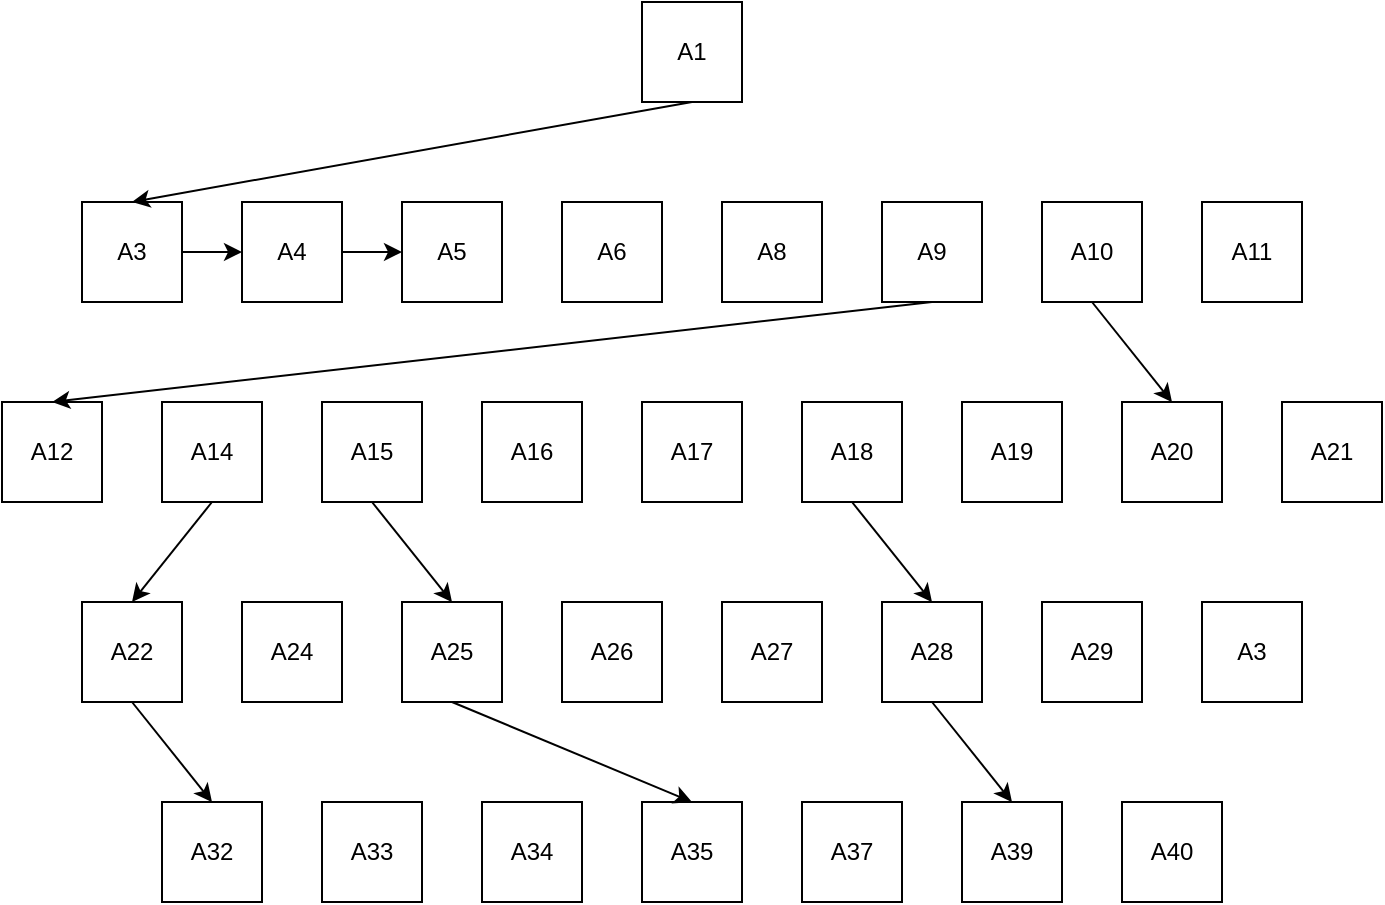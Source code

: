 <mxfile version="15.7.1" type="github">
  <diagram id="pqvs_DR59SyMPePzqnv_" name="Page-1">
    <mxGraphModel dx="1504" dy="575" grid="1" gridSize="10" guides="1" tooltips="1" connect="1" arrows="1" fold="1" page="1" pageScale="1" pageWidth="2336" pageHeight="1654" math="0" shadow="0">
      <root>
        <mxCell id="0" />
        <mxCell id="1" parent="0" />
        <mxCell id="ofF9UcVz3urmuUXSZ8fn-1" value="A1" style="whiteSpace=wrap;html=1;aspect=fixed;" vertex="1" parent="1">
          <mxGeometry x="340" y="140" width="50" height="50" as="geometry" />
        </mxCell>
        <mxCell id="ofF9UcVz3urmuUXSZ8fn-2" value="A3" style="whiteSpace=wrap;html=1;aspect=fixed;" vertex="1" parent="1">
          <mxGeometry x="60" y="240" width="50" height="50" as="geometry" />
        </mxCell>
        <mxCell id="ofF9UcVz3urmuUXSZ8fn-3" value="A9" style="whiteSpace=wrap;html=1;aspect=fixed;" vertex="1" parent="1">
          <mxGeometry x="460" y="240" width="50" height="50" as="geometry" />
        </mxCell>
        <mxCell id="ofF9UcVz3urmuUXSZ8fn-4" value="A10" style="whiteSpace=wrap;html=1;aspect=fixed;" vertex="1" parent="1">
          <mxGeometry x="540" y="240" width="50" height="50" as="geometry" />
        </mxCell>
        <mxCell id="ofF9UcVz3urmuUXSZ8fn-5" value="A11" style="whiteSpace=wrap;html=1;aspect=fixed;" vertex="1" parent="1">
          <mxGeometry x="620" y="240" width="50" height="50" as="geometry" />
        </mxCell>
        <mxCell id="ofF9UcVz3urmuUXSZ8fn-6" value="A8" style="whiteSpace=wrap;html=1;aspect=fixed;" vertex="1" parent="1">
          <mxGeometry x="380" y="240" width="50" height="50" as="geometry" />
        </mxCell>
        <mxCell id="ofF9UcVz3urmuUXSZ8fn-7" value="A6" style="whiteSpace=wrap;html=1;aspect=fixed;" vertex="1" parent="1">
          <mxGeometry x="300" y="240" width="50" height="50" as="geometry" />
        </mxCell>
        <mxCell id="ofF9UcVz3urmuUXSZ8fn-8" value="A5" style="whiteSpace=wrap;html=1;aspect=fixed;" vertex="1" parent="1">
          <mxGeometry x="220" y="240" width="50" height="50" as="geometry" />
        </mxCell>
        <mxCell id="ofF9UcVz3urmuUXSZ8fn-9" value="A4" style="whiteSpace=wrap;html=1;aspect=fixed;" vertex="1" parent="1">
          <mxGeometry x="140" y="240" width="50" height="50" as="geometry" />
        </mxCell>
        <mxCell id="ofF9UcVz3urmuUXSZ8fn-20" value="A21" style="whiteSpace=wrap;html=1;aspect=fixed;" vertex="1" parent="1">
          <mxGeometry x="660" y="340" width="50" height="50" as="geometry" />
        </mxCell>
        <mxCell id="ofF9UcVz3urmuUXSZ8fn-21" value="A12" style="whiteSpace=wrap;html=1;aspect=fixed;" vertex="1" parent="1">
          <mxGeometry x="20" y="340" width="50" height="50" as="geometry" />
        </mxCell>
        <mxCell id="ofF9UcVz3urmuUXSZ8fn-22" value="A14" style="whiteSpace=wrap;html=1;aspect=fixed;" vertex="1" parent="1">
          <mxGeometry x="100" y="340" width="50" height="50" as="geometry" />
        </mxCell>
        <mxCell id="ofF9UcVz3urmuUXSZ8fn-23" value="A15" style="whiteSpace=wrap;html=1;aspect=fixed;" vertex="1" parent="1">
          <mxGeometry x="180" y="340" width="50" height="50" as="geometry" />
        </mxCell>
        <mxCell id="ofF9UcVz3urmuUXSZ8fn-24" value="A20" style="whiteSpace=wrap;html=1;aspect=fixed;" vertex="1" parent="1">
          <mxGeometry x="580" y="340" width="50" height="50" as="geometry" />
        </mxCell>
        <mxCell id="ofF9UcVz3urmuUXSZ8fn-25" value="A19" style="whiteSpace=wrap;html=1;aspect=fixed;" vertex="1" parent="1">
          <mxGeometry x="500" y="340" width="50" height="50" as="geometry" />
        </mxCell>
        <mxCell id="ofF9UcVz3urmuUXSZ8fn-26" value="A18" style="whiteSpace=wrap;html=1;aspect=fixed;" vertex="1" parent="1">
          <mxGeometry x="420" y="340" width="50" height="50" as="geometry" />
        </mxCell>
        <mxCell id="ofF9UcVz3urmuUXSZ8fn-27" value="A17" style="whiteSpace=wrap;html=1;aspect=fixed;" vertex="1" parent="1">
          <mxGeometry x="340" y="340" width="50" height="50" as="geometry" />
        </mxCell>
        <mxCell id="ofF9UcVz3urmuUXSZ8fn-28" value="A16" style="whiteSpace=wrap;html=1;aspect=fixed;" vertex="1" parent="1">
          <mxGeometry x="260" y="340" width="50" height="50" as="geometry" />
        </mxCell>
        <mxCell id="ofF9UcVz3urmuUXSZ8fn-38" value="A22" style="whiteSpace=wrap;html=1;aspect=fixed;" vertex="1" parent="1">
          <mxGeometry x="60" y="440" width="50" height="50" as="geometry" />
        </mxCell>
        <mxCell id="ofF9UcVz3urmuUXSZ8fn-39" value="A24" style="whiteSpace=wrap;html=1;aspect=fixed;" vertex="1" parent="1">
          <mxGeometry x="140" y="440" width="50" height="50" as="geometry" />
        </mxCell>
        <mxCell id="ofF9UcVz3urmuUXSZ8fn-40" value="A25" style="whiteSpace=wrap;html=1;aspect=fixed;" vertex="1" parent="1">
          <mxGeometry x="220" y="440" width="50" height="50" as="geometry" />
        </mxCell>
        <mxCell id="ofF9UcVz3urmuUXSZ8fn-41" value="A26" style="whiteSpace=wrap;html=1;aspect=fixed;" vertex="1" parent="1">
          <mxGeometry x="300" y="440" width="50" height="50" as="geometry" />
        </mxCell>
        <mxCell id="ofF9UcVz3urmuUXSZ8fn-42" value="A27" style="whiteSpace=wrap;html=1;aspect=fixed;" vertex="1" parent="1">
          <mxGeometry x="380" y="440" width="50" height="50" as="geometry" />
        </mxCell>
        <mxCell id="ofF9UcVz3urmuUXSZ8fn-43" value="A28" style="whiteSpace=wrap;html=1;aspect=fixed;" vertex="1" parent="1">
          <mxGeometry x="460" y="440" width="50" height="50" as="geometry" />
        </mxCell>
        <mxCell id="ofF9UcVz3urmuUXSZ8fn-44" value="A29" style="whiteSpace=wrap;html=1;aspect=fixed;" vertex="1" parent="1">
          <mxGeometry x="540" y="440" width="50" height="50" as="geometry" />
        </mxCell>
        <mxCell id="ofF9UcVz3urmuUXSZ8fn-45" value="A3" style="whiteSpace=wrap;html=1;aspect=fixed;" vertex="1" parent="1">
          <mxGeometry x="620" y="440" width="50" height="50" as="geometry" />
        </mxCell>
        <mxCell id="ofF9UcVz3urmuUXSZ8fn-54" value="A35" style="whiteSpace=wrap;html=1;aspect=fixed;" vertex="1" parent="1">
          <mxGeometry x="340" y="540" width="50" height="50" as="geometry" />
        </mxCell>
        <mxCell id="ofF9UcVz3urmuUXSZ8fn-55" value="A32" style="whiteSpace=wrap;html=1;aspect=fixed;" vertex="1" parent="1">
          <mxGeometry x="100" y="540" width="50" height="50" as="geometry" />
        </mxCell>
        <mxCell id="ofF9UcVz3urmuUXSZ8fn-56" value="A33" style="whiteSpace=wrap;html=1;aspect=fixed;" vertex="1" parent="1">
          <mxGeometry x="180" y="540" width="50" height="50" as="geometry" />
        </mxCell>
        <mxCell id="ofF9UcVz3urmuUXSZ8fn-57" value="A34" style="whiteSpace=wrap;html=1;aspect=fixed;" vertex="1" parent="1">
          <mxGeometry x="260" y="540" width="50" height="50" as="geometry" />
        </mxCell>
        <mxCell id="ofF9UcVz3urmuUXSZ8fn-58" value="A40" style="whiteSpace=wrap;html=1;aspect=fixed;" vertex="1" parent="1">
          <mxGeometry x="580" y="540" width="50" height="50" as="geometry" />
        </mxCell>
        <mxCell id="ofF9UcVz3urmuUXSZ8fn-59" value="A39" style="whiteSpace=wrap;html=1;aspect=fixed;" vertex="1" parent="1">
          <mxGeometry x="500" y="540" width="50" height="50" as="geometry" />
        </mxCell>
        <mxCell id="ofF9UcVz3urmuUXSZ8fn-60" value="A37" style="whiteSpace=wrap;html=1;aspect=fixed;" vertex="1" parent="1">
          <mxGeometry x="420" y="540" width="50" height="50" as="geometry" />
        </mxCell>
        <mxCell id="ofF9UcVz3urmuUXSZ8fn-68" value="" style="endArrow=classic;html=1;rounded=0;exitX=0.5;exitY=1;exitDx=0;exitDy=0;entryX=0.5;entryY=0;entryDx=0;entryDy=0;" edge="1" parent="1" source="ofF9UcVz3urmuUXSZ8fn-1" target="ofF9UcVz3urmuUXSZ8fn-2">
          <mxGeometry width="50" height="50" relative="1" as="geometry">
            <mxPoint x="130" y="180" as="sourcePoint" />
            <mxPoint x="180" y="130" as="targetPoint" />
          </mxGeometry>
        </mxCell>
        <mxCell id="ofF9UcVz3urmuUXSZ8fn-69" value="" style="endArrow=classic;html=1;rounded=0;exitX=1;exitY=0.5;exitDx=0;exitDy=0;entryX=0;entryY=0.5;entryDx=0;entryDy=0;" edge="1" parent="1" source="ofF9UcVz3urmuUXSZ8fn-2" target="ofF9UcVz3urmuUXSZ8fn-9">
          <mxGeometry width="50" height="50" relative="1" as="geometry">
            <mxPoint x="50" y="210" as="sourcePoint" />
            <mxPoint x="100" y="160" as="targetPoint" />
          </mxGeometry>
        </mxCell>
        <mxCell id="ofF9UcVz3urmuUXSZ8fn-70" value="" style="endArrow=classic;html=1;rounded=0;exitX=1;exitY=0.5;exitDx=0;exitDy=0;entryX=0;entryY=0.5;entryDx=0;entryDy=0;" edge="1" parent="1" source="ofF9UcVz3urmuUXSZ8fn-9" target="ofF9UcVz3urmuUXSZ8fn-8">
          <mxGeometry width="50" height="50" relative="1" as="geometry">
            <mxPoint x="120" y="275" as="sourcePoint" />
            <mxPoint x="150" y="275" as="targetPoint" />
          </mxGeometry>
        </mxCell>
        <mxCell id="ofF9UcVz3urmuUXSZ8fn-71" value="" style="endArrow=classic;html=1;rounded=0;exitX=0.5;exitY=1;exitDx=0;exitDy=0;entryX=0.5;entryY=0;entryDx=0;entryDy=0;" edge="1" parent="1" source="ofF9UcVz3urmuUXSZ8fn-3" target="ofF9UcVz3urmuUXSZ8fn-21">
          <mxGeometry width="50" height="50" relative="1" as="geometry">
            <mxPoint x="40" y="220" as="sourcePoint" />
            <mxPoint x="90" y="170" as="targetPoint" />
          </mxGeometry>
        </mxCell>
        <mxCell id="ofF9UcVz3urmuUXSZ8fn-72" value="" style="endArrow=classic;html=1;rounded=0;exitX=0.5;exitY=1;exitDx=0;exitDy=0;entryX=0.5;entryY=0;entryDx=0;entryDy=0;" edge="1" parent="1" source="ofF9UcVz3urmuUXSZ8fn-4" target="ofF9UcVz3urmuUXSZ8fn-24">
          <mxGeometry width="50" height="50" relative="1" as="geometry">
            <mxPoint x="80" y="260" as="sourcePoint" />
            <mxPoint x="130" y="210" as="targetPoint" />
          </mxGeometry>
        </mxCell>
        <mxCell id="ofF9UcVz3urmuUXSZ8fn-73" value="" style="endArrow=classic;html=1;rounded=0;exitX=0.5;exitY=1;exitDx=0;exitDy=0;entryX=0.5;entryY=0;entryDx=0;entryDy=0;" edge="1" parent="1" source="ofF9UcVz3urmuUXSZ8fn-22" target="ofF9UcVz3urmuUXSZ8fn-38">
          <mxGeometry width="50" height="50" relative="1" as="geometry">
            <mxPoint y="480" as="sourcePoint" />
            <mxPoint x="50" y="430" as="targetPoint" />
          </mxGeometry>
        </mxCell>
        <mxCell id="ofF9UcVz3urmuUXSZ8fn-74" value="" style="endArrow=classic;html=1;rounded=0;exitX=0.5;exitY=1;exitDx=0;exitDy=0;entryX=0.5;entryY=0;entryDx=0;entryDy=0;" edge="1" parent="1" source="ofF9UcVz3urmuUXSZ8fn-23" target="ofF9UcVz3urmuUXSZ8fn-40">
          <mxGeometry width="50" height="50" relative="1" as="geometry">
            <mxPoint x="90" y="480" as="sourcePoint" />
            <mxPoint x="140" y="430" as="targetPoint" />
          </mxGeometry>
        </mxCell>
        <mxCell id="ofF9UcVz3urmuUXSZ8fn-75" value="" style="endArrow=classic;html=1;rounded=0;exitX=0.5;exitY=1;exitDx=0;exitDy=0;entryX=0.5;entryY=0;entryDx=0;entryDy=0;" edge="1" parent="1" source="ofF9UcVz3urmuUXSZ8fn-26" target="ofF9UcVz3urmuUXSZ8fn-43">
          <mxGeometry width="50" height="50" relative="1" as="geometry">
            <mxPoint x="360" y="450" as="sourcePoint" />
            <mxPoint x="410" y="400" as="targetPoint" />
          </mxGeometry>
        </mxCell>
        <mxCell id="ofF9UcVz3urmuUXSZ8fn-77" value="" style="endArrow=classic;html=1;rounded=0;exitX=0.5;exitY=1;exitDx=0;exitDy=0;entryX=0.5;entryY=0;entryDx=0;entryDy=0;" edge="1" parent="1" source="ofF9UcVz3urmuUXSZ8fn-38" target="ofF9UcVz3urmuUXSZ8fn-55">
          <mxGeometry width="50" height="50" relative="1" as="geometry">
            <mxPoint x="80" y="530" as="sourcePoint" />
            <mxPoint x="130" y="480" as="targetPoint" />
          </mxGeometry>
        </mxCell>
        <mxCell id="ofF9UcVz3urmuUXSZ8fn-78" value="" style="endArrow=classic;html=1;rounded=0;exitX=0.5;exitY=1;exitDx=0;exitDy=0;entryX=0.5;entryY=0;entryDx=0;entryDy=0;" edge="1" parent="1" source="ofF9UcVz3urmuUXSZ8fn-40" target="ofF9UcVz3urmuUXSZ8fn-54">
          <mxGeometry width="50" height="50" relative="1" as="geometry">
            <mxPoint x="230" y="550" as="sourcePoint" />
            <mxPoint x="280" y="500" as="targetPoint" />
          </mxGeometry>
        </mxCell>
        <mxCell id="ofF9UcVz3urmuUXSZ8fn-79" value="" style="endArrow=classic;html=1;rounded=0;exitX=0.5;exitY=1;exitDx=0;exitDy=0;entryX=0.5;entryY=0;entryDx=0;entryDy=0;" edge="1" parent="1" source="ofF9UcVz3urmuUXSZ8fn-43" target="ofF9UcVz3urmuUXSZ8fn-59">
          <mxGeometry width="50" height="50" relative="1" as="geometry">
            <mxPoint x="270" y="515" as="sourcePoint" />
            <mxPoint x="340.711" y="465" as="targetPoint" />
          </mxGeometry>
        </mxCell>
      </root>
    </mxGraphModel>
  </diagram>
</mxfile>

